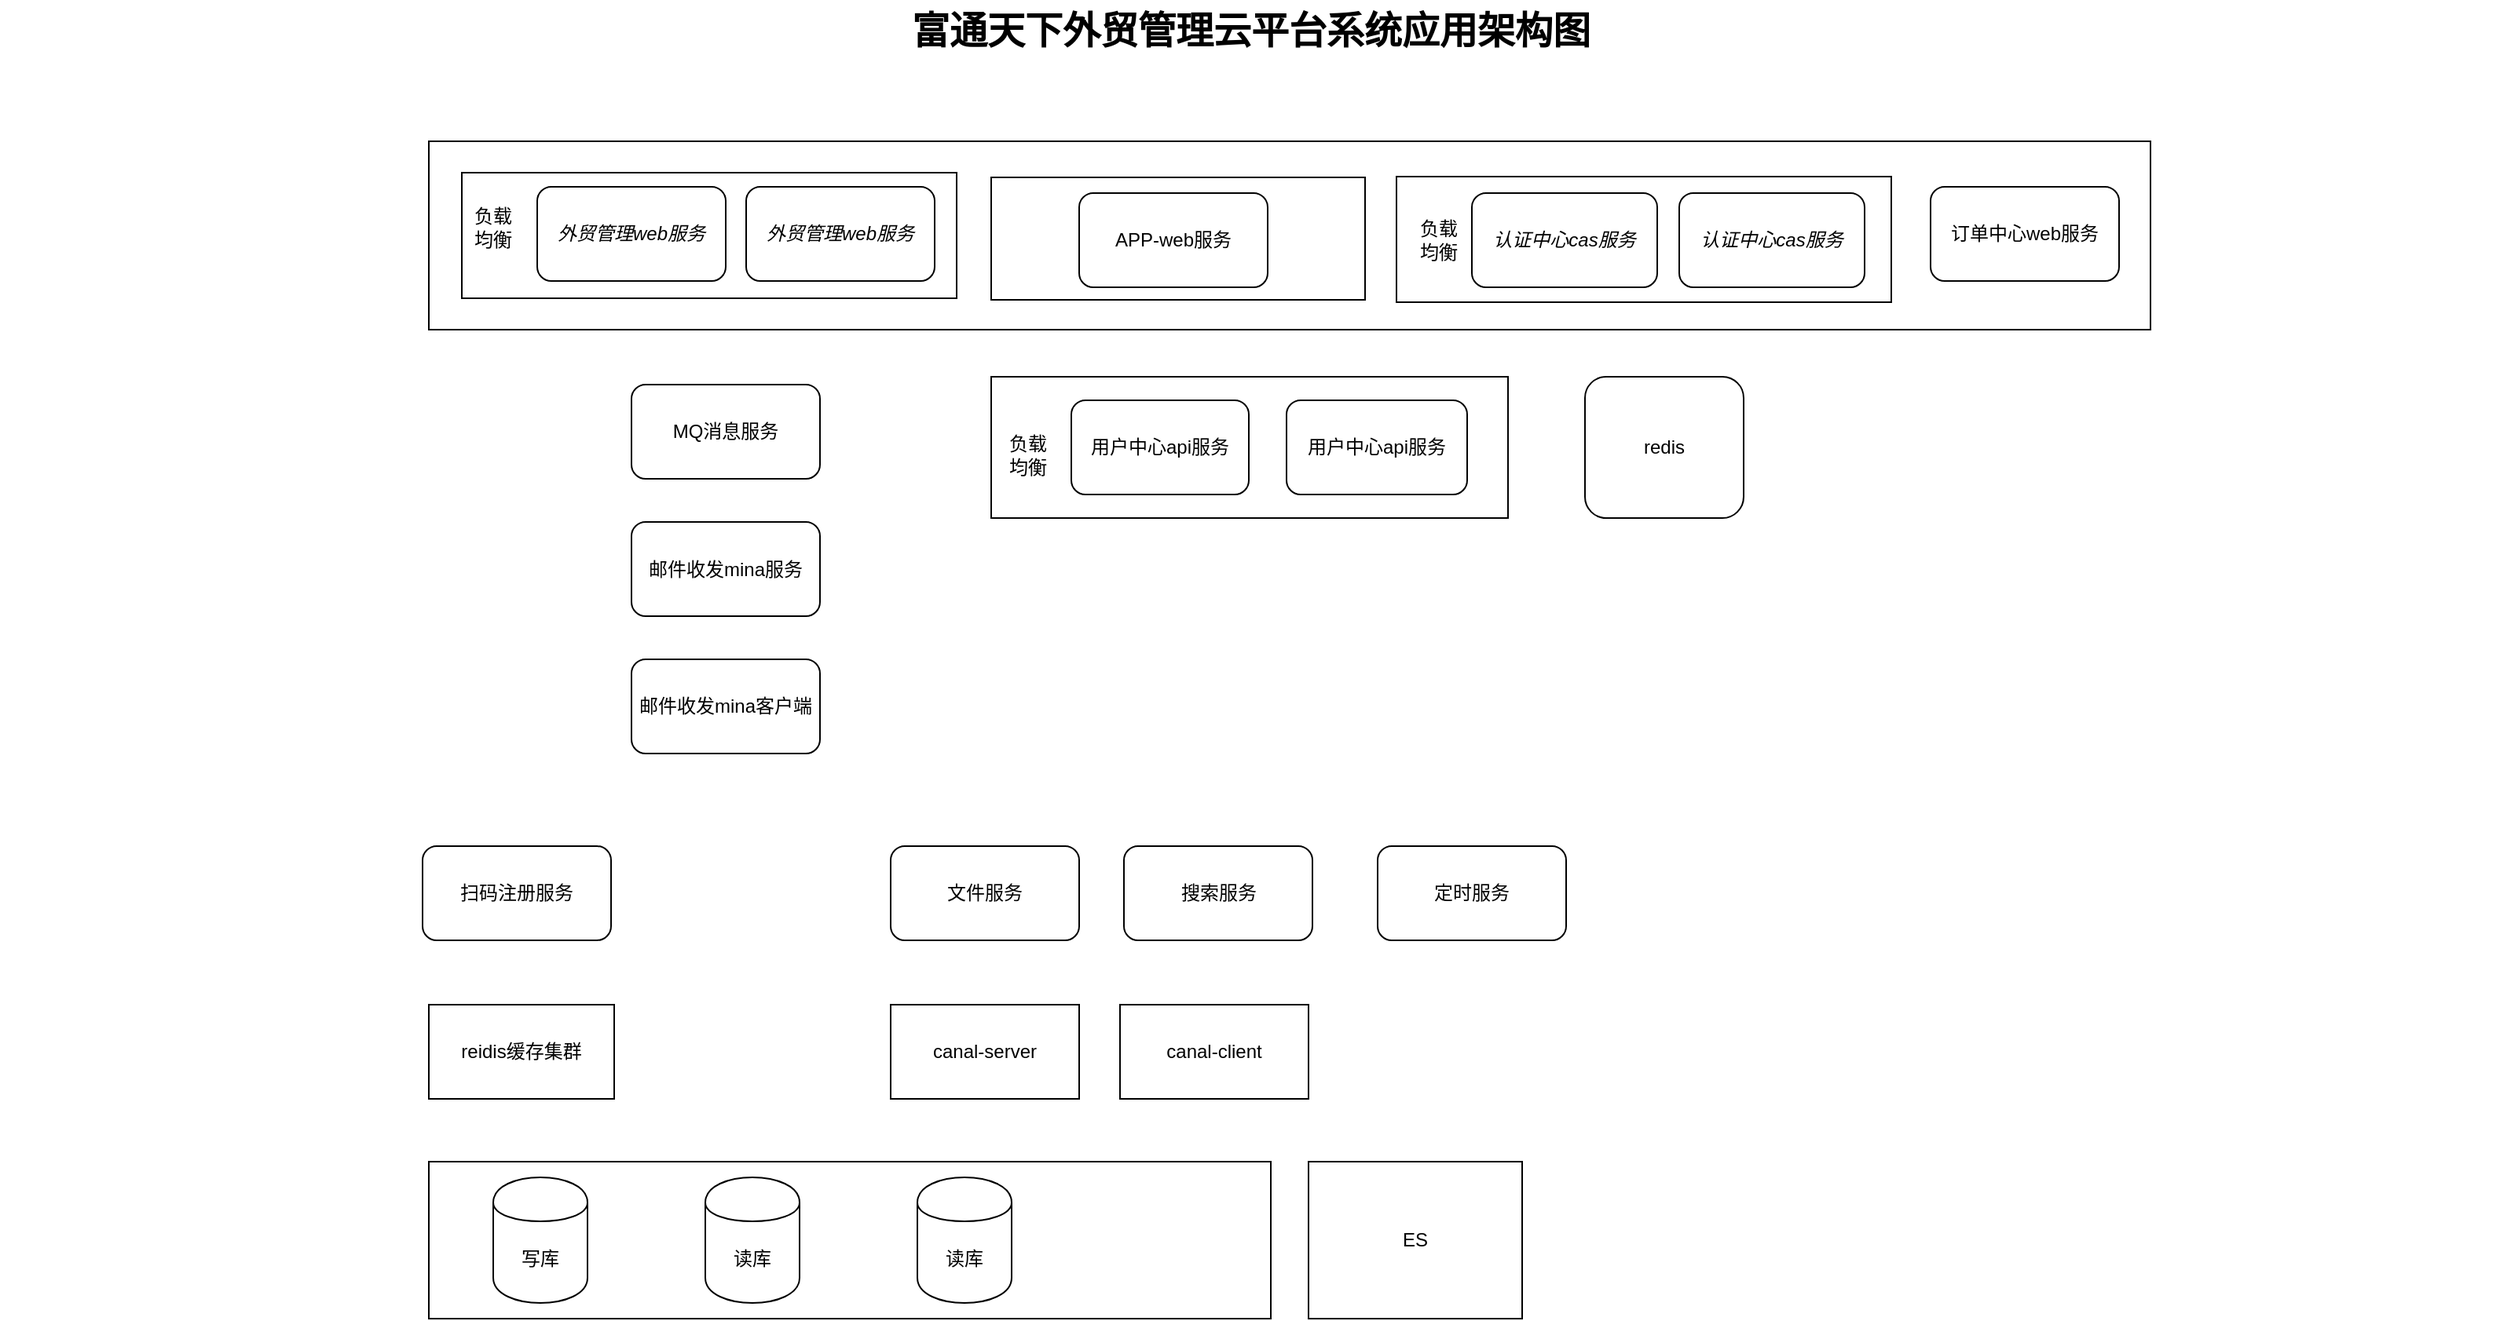 <mxfile version="10.5.8" type="github"><diagram name="Page-1" id="74b105a0-9070-1c63-61bc-23e55f88626e"><mxGraphModel dx="1634" dy="764" grid="1" gridSize="10" guides="1" tooltips="1" connect="1" arrows="1" fold="1" page="1" pageScale="1.5" pageWidth="1169" pageHeight="826" background="none" math="0" shadow="0"><root><mxCell id="0" style=";html=1;"/><mxCell id="1" style=";html=1;" parent="0"/><mxCell id="10b056a9c633e61c-30" value="富通天下外贸管理云平台系统应用架构图" style="text;strokeColor=none;fillColor=none;html=1;fontSize=24;fontStyle=1;verticalAlign=middle;align=center;" parent="1" vertex="1"><mxGeometry x="41.5" y="50" width="1590" height="40" as="geometry"/></mxCell><mxCell id="ObDqoix-dbpaILy5yjtX-40" value="" style="rounded=0;whiteSpace=wrap;html=1;" parent="1" vertex="1"><mxGeometry x="314" y="790" width="536" height="100" as="geometry"/></mxCell><mxCell id="ObDqoix-dbpaILy5yjtX-41" value="写库" style="shape=cylinder;whiteSpace=wrap;html=1;boundedLbl=1;backgroundOutline=1;" parent="1" vertex="1"><mxGeometry x="355" y="800" width="60" height="80" as="geometry"/></mxCell><mxCell id="ObDqoix-dbpaILy5yjtX-42" value="读库" style="shape=cylinder;whiteSpace=wrap;html=1;boundedLbl=1;backgroundOutline=1;" parent="1" vertex="1"><mxGeometry x="490" y="800" width="60" height="80" as="geometry"/></mxCell><mxCell id="ObDqoix-dbpaILy5yjtX-43" value="读库" style="shape=cylinder;whiteSpace=wrap;html=1;boundedLbl=1;backgroundOutline=1;" parent="1" vertex="1"><mxGeometry x="625" y="800" width="60" height="80" as="geometry"/></mxCell><mxCell id="ObDqoix-dbpaILy5yjtX-44" value="reidis缓存集群" style="rounded=0;whiteSpace=wrap;html=1;" parent="1" vertex="1"><mxGeometry x="314" y="690" width="118" height="60" as="geometry"/></mxCell><mxCell id="ObDqoix-dbpaILy5yjtX-79" value="MQ消息服务" style="rounded=1;whiteSpace=wrap;html=1;" parent="1" vertex="1"><mxGeometry x="443" y="295" width="120" height="60" as="geometry"/></mxCell><mxCell id="AQXK66SDIHGiFqIdb8Pf-2" value="" style="rounded=0;whiteSpace=wrap;html=1;" vertex="1" parent="1"><mxGeometry x="314" y="140" width="1096" height="120" as="geometry"/></mxCell><mxCell id="AQXK66SDIHGiFqIdb8Pf-8" value="" style="rounded=0;whiteSpace=wrap;html=1;" vertex="1" parent="1"><mxGeometry x="335" y="160" width="315" height="80" as="geometry"/></mxCell><mxCell id="AQXK66SDIHGiFqIdb8Pf-9" value="负载均衡" style="text;html=1;strokeColor=none;fillColor=none;align=center;verticalAlign=middle;whiteSpace=wrap;rounded=0;" vertex="1" parent="1"><mxGeometry x="340" y="157.5" width="30" height="75" as="geometry"/></mxCell><mxCell id="AQXK66SDIHGiFqIdb8Pf-10" value="外贸管理web服务" style="rounded=1;whiteSpace=wrap;html=1;fontStyle=2" vertex="1" parent="1"><mxGeometry x="383" y="169" width="120" height="60" as="geometry"/></mxCell><mxCell id="AQXK66SDIHGiFqIdb8Pf-11" value="外贸管理web服务" style="rounded=1;whiteSpace=wrap;html=1;fontStyle=2" vertex="1" parent="1"><mxGeometry x="516" y="169" width="120" height="60" as="geometry"/></mxCell><mxCell id="AQXK66SDIHGiFqIdb8Pf-13" value="" style="rounded=0;whiteSpace=wrap;html=1;" vertex="1" parent="1"><mxGeometry x="930" y="162.5" width="315" height="80" as="geometry"/></mxCell><mxCell id="AQXK66SDIHGiFqIdb8Pf-14" value="负载均衡" style="text;html=1;strokeColor=none;fillColor=none;align=center;verticalAlign=middle;whiteSpace=wrap;rounded=0;" vertex="1" parent="1"><mxGeometry x="942" y="165.5" width="30" height="75" as="geometry"/></mxCell><mxCell id="AQXK66SDIHGiFqIdb8Pf-15" value="认证中心cas服务" style="rounded=1;whiteSpace=wrap;html=1;fontStyle=2" vertex="1" parent="1"><mxGeometry x="978" y="173" width="118" height="60" as="geometry"/></mxCell><mxCell id="AQXK66SDIHGiFqIdb8Pf-16" value="认证中心cas服务" style="rounded=1;whiteSpace=wrap;html=1;fontStyle=2" vertex="1" parent="1"><mxGeometry x="1110" y="173" width="118" height="60" as="geometry"/></mxCell><mxCell id="AQXK66SDIHGiFqIdb8Pf-17" value="订单中心web服务" style="rounded=1;whiteSpace=wrap;html=1;" vertex="1" parent="1"><mxGeometry x="1270" y="169" width="120" height="60" as="geometry"/></mxCell><mxCell id="AQXK66SDIHGiFqIdb8Pf-18" value="" style="rounded=0;whiteSpace=wrap;html=1;" vertex="1" parent="1"><mxGeometry x="672" y="290" width="329" height="90" as="geometry"/></mxCell><mxCell id="AQXK66SDIHGiFqIdb8Pf-19" value="canal-server" style="rounded=0;whiteSpace=wrap;html=1;" vertex="1" parent="1"><mxGeometry x="608" y="690" width="120" height="60" as="geometry"/></mxCell><mxCell id="AQXK66SDIHGiFqIdb8Pf-20" value="canal-client" style="rounded=0;whiteSpace=wrap;html=1;" vertex="1" parent="1"><mxGeometry x="754" y="690" width="120" height="60" as="geometry"/></mxCell><mxCell id="AQXK66SDIHGiFqIdb8Pf-27" value="ES" style="rounded=0;whiteSpace=wrap;html=1;" vertex="1" parent="1"><mxGeometry x="874" y="790" width="136" height="100" as="geometry"/></mxCell><mxCell id="AQXK66SDIHGiFqIdb8Pf-37" value="用户中心api服务" style="rounded=1;whiteSpace=wrap;html=1;" vertex="1" parent="1"><mxGeometry x="860" y="305" width="115" height="60" as="geometry"/></mxCell><mxCell id="AQXK66SDIHGiFqIdb8Pf-38" value="用户中心api服务" style="rounded=1;whiteSpace=wrap;html=1;" vertex="1" parent="1"><mxGeometry x="723" y="305" width="113" height="60" as="geometry"/></mxCell><mxCell id="AQXK66SDIHGiFqIdb8Pf-39" value="负载均衡" style="text;html=1;strokeColor=none;fillColor=none;align=center;verticalAlign=middle;whiteSpace=wrap;rounded=0;" vertex="1" parent="1"><mxGeometry x="681" y="305" width="29" height="70" as="geometry"/></mxCell><mxCell id="AQXK66SDIHGiFqIdb8Pf-46" value="redis" style="rounded=1;whiteSpace=wrap;html=1;" vertex="1" parent="1"><mxGeometry x="1050" y="290" width="101" height="90" as="geometry"/></mxCell><mxCell id="AQXK66SDIHGiFqIdb8Pf-49" value="&lt;span&gt;邮件收发mina服务&lt;/span&gt;" style="rounded=1;whiteSpace=wrap;html=1;" vertex="1" parent="1"><mxGeometry x="443" y="382.5" width="120" height="60" as="geometry"/></mxCell><mxCell id="AQXK66SDIHGiFqIdb8Pf-59" value="&lt;span&gt;邮件收发mina客户端&lt;/span&gt;" style="rounded=1;whiteSpace=wrap;html=1;" vertex="1" parent="1"><mxGeometry x="443" y="470" width="120" height="60" as="geometry"/></mxCell><mxCell id="AQXK66SDIHGiFqIdb8Pf-60" value="搜索服务" style="rounded=1;whiteSpace=wrap;html=1;" vertex="1" parent="1"><mxGeometry x="756.5" y="589" width="120" height="60" as="geometry"/></mxCell><mxCell id="AQXK66SDIHGiFqIdb8Pf-61" value="文件服务" style="rounded=1;whiteSpace=wrap;html=1;" vertex="1" parent="1"><mxGeometry x="608" y="589" width="120" height="60" as="geometry"/></mxCell><mxCell id="AQXK66SDIHGiFqIdb8Pf-62" value="扫码注册服务" style="rounded=1;whiteSpace=wrap;html=1;" vertex="1" parent="1"><mxGeometry x="310" y="589" width="120" height="60" as="geometry"/></mxCell><mxCell id="AQXK66SDIHGiFqIdb8Pf-63" value="定时服务" style="rounded=1;whiteSpace=wrap;html=1;" vertex="1" parent="1"><mxGeometry x="918" y="589" width="120" height="60" as="geometry"/></mxCell><mxCell id="AQXK66SDIHGiFqIdb8Pf-64" value="" style="rounded=0;whiteSpace=wrap;html=1;" vertex="1" parent="1"><mxGeometry x="672" y="163" width="238" height="78" as="geometry"/></mxCell><mxCell id="AQXK66SDIHGiFqIdb8Pf-65" value="APP-web服务" style="rounded=1;whiteSpace=wrap;html=1;" vertex="1" parent="1"><mxGeometry x="728" y="173" width="120" height="60" as="geometry"/></mxCell></root></mxGraphModel></diagram></mxfile>